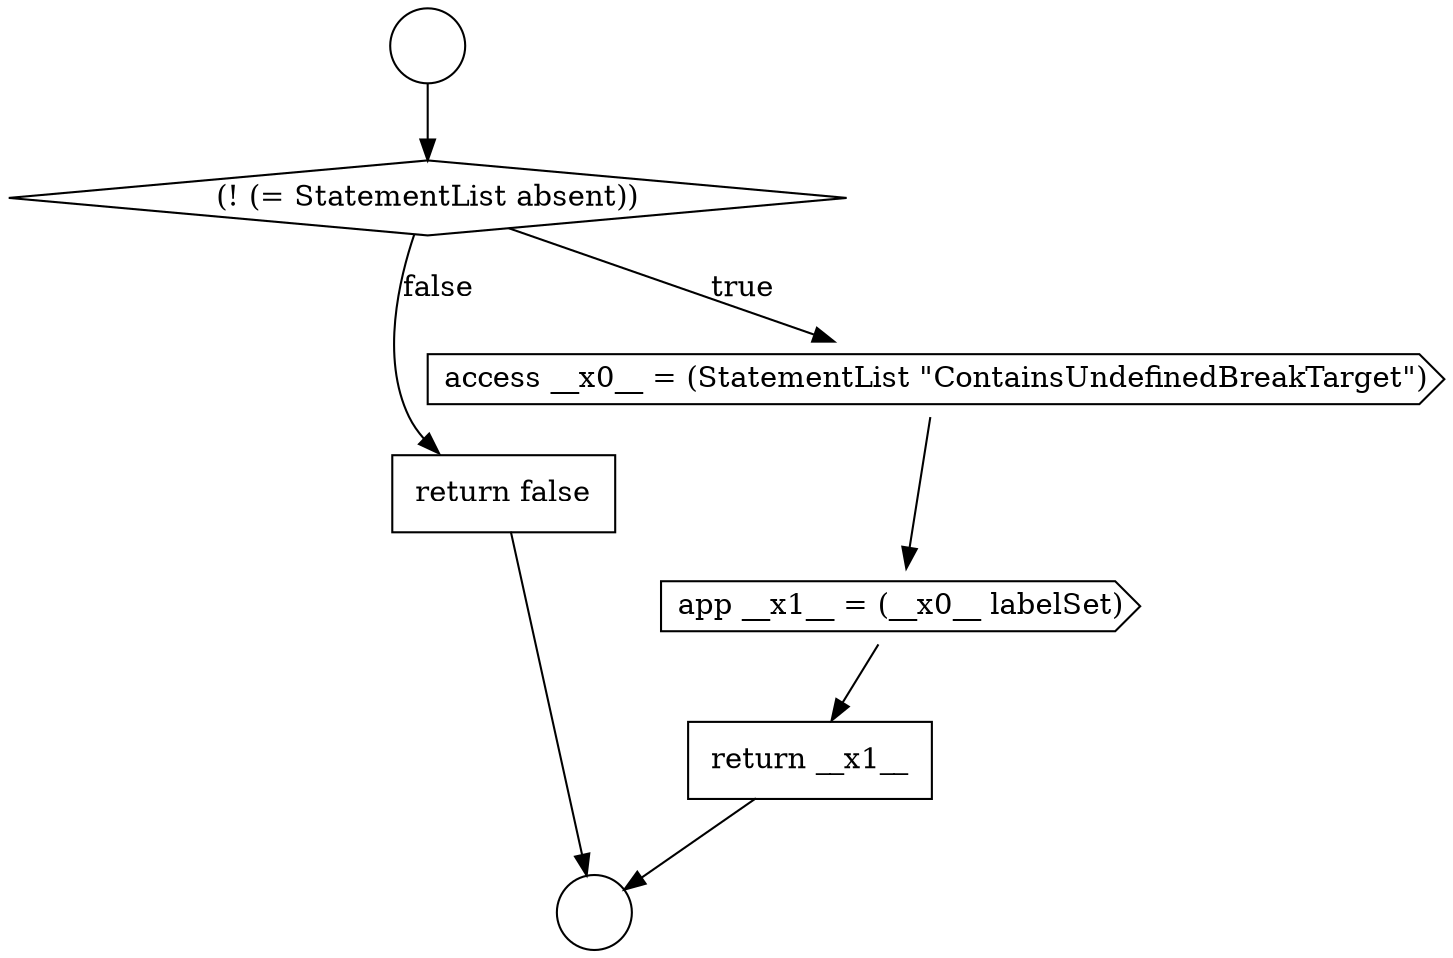 digraph {
  node7043 [shape=diamond, label=<<font color="black">(! (= StatementList absent))</font>> color="black" fillcolor="white" style=filled]
  node7047 [shape=none, margin=0, label=<<font color="black">
    <table border="0" cellborder="1" cellspacing="0" cellpadding="10">
      <tr><td align="left">return false</td></tr>
    </table>
  </font>> color="black" fillcolor="white" style=filled]
  node7042 [shape=circle label=" " color="black" fillcolor="white" style=filled]
  node7046 [shape=none, margin=0, label=<<font color="black">
    <table border="0" cellborder="1" cellspacing="0" cellpadding="10">
      <tr><td align="left">return __x1__</td></tr>
    </table>
  </font>> color="black" fillcolor="white" style=filled]
  node7041 [shape=circle label=" " color="black" fillcolor="white" style=filled]
  node7045 [shape=cds, label=<<font color="black">app __x1__ = (__x0__ labelSet)</font>> color="black" fillcolor="white" style=filled]
  node7044 [shape=cds, label=<<font color="black">access __x0__ = (StatementList &quot;ContainsUndefinedBreakTarget&quot;)</font>> color="black" fillcolor="white" style=filled]
  node7041 -> node7043 [ color="black"]
  node7047 -> node7042 [ color="black"]
  node7043 -> node7044 [label=<<font color="black">true</font>> color="black"]
  node7043 -> node7047 [label=<<font color="black">false</font>> color="black"]
  node7046 -> node7042 [ color="black"]
  node7045 -> node7046 [ color="black"]
  node7044 -> node7045 [ color="black"]
}
